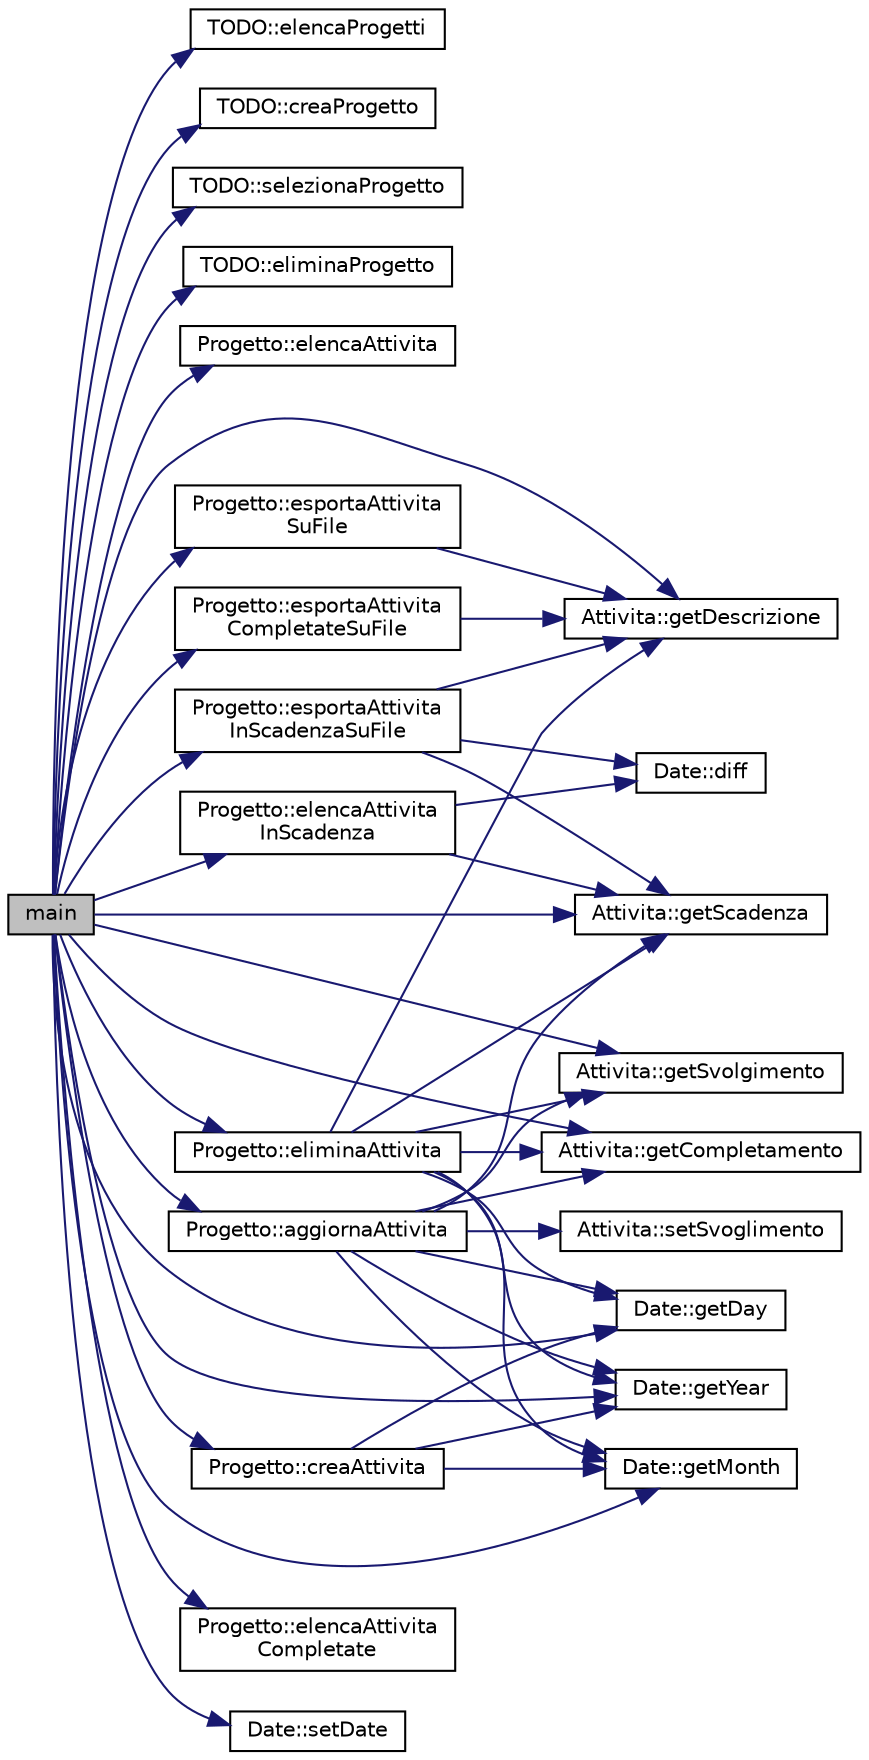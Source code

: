 digraph "main"
{
 // LATEX_PDF_SIZE
  edge [fontname="Helvetica",fontsize="10",labelfontname="Helvetica",labelfontsize="10"];
  node [fontname="Helvetica",fontsize="10",shape=record];
  rankdir="LR";
  Node0 [label="main",height=0.2,width=0.4,color="black", fillcolor="grey75", style="filled", fontcolor="black",tooltip=" "];
  Node0 -> Node1 [color="midnightblue",fontsize="10",style="solid",fontname="Helvetica"];
  Node1 [label="TODO::elencaProgetti",height=0.2,width=0.4,color="black", fillcolor="white", style="filled",URL="$class_t_o_d_o.html#a9252a8f106669d34e8d88392a0948000",tooltip="elenco dei nomi dei progetti"];
  Node0 -> Node2 [color="midnightblue",fontsize="10",style="solid",fontname="Helvetica"];
  Node2 [label="TODO::creaProgetto",height=0.2,width=0.4,color="black", fillcolor="white", style="filled",URL="$class_t_o_d_o.html#acdca59befc3150201ed258284b17191d",tooltip="creazione di un nuovo progetto"];
  Node0 -> Node3 [color="midnightblue",fontsize="10",style="solid",fontname="Helvetica"];
  Node3 [label="TODO::selezionaProgetto",height=0.2,width=0.4,color="black", fillcolor="white", style="filled",URL="$class_t_o_d_o.html#aa06b82e87b28fea12fc4d8730bff6f22",tooltip="selezione di un progetto esistente"];
  Node0 -> Node4 [color="midnightblue",fontsize="10",style="solid",fontname="Helvetica"];
  Node4 [label="TODO::eliminaProgetto",height=0.2,width=0.4,color="black", fillcolor="white", style="filled",URL="$class_t_o_d_o.html#a508a123887f286914f2a0d622c650124",tooltip="eliminazione di un nuovo progetto esistente"];
  Node0 -> Node5 [color="midnightblue",fontsize="10",style="solid",fontname="Helvetica"];
  Node5 [label="Progetto::elencaAttivita",height=0.2,width=0.4,color="black", fillcolor="white", style="filled",URL="$class_progetto.html#a584a5c737881dd832d6b37dfe6ab2650",tooltip="elenco delle attivita' del progetto"];
  Node0 -> Node6 [color="midnightblue",fontsize="10",style="solid",fontname="Helvetica"];
  Node6 [label="Attivita::getDescrizione",height=0.2,width=0.4,color="black", fillcolor="white", style="filled",URL="$class_attivita.html#aa51912a82f36d8beb03ef440bace68c8",tooltip="acquisizione descrizione dell'attivita'"];
  Node0 -> Node7 [color="midnightblue",fontsize="10",style="solid",fontname="Helvetica"];
  Node7 [label="Attivita::getSvolgimento",height=0.2,width=0.4,color="black", fillcolor="white", style="filled",URL="$class_attivita.html#ab79f2298d95b486bc227c6e478067067",tooltip="acquisizione della percentuale di svolgimento dell'attivita'"];
  Node0 -> Node8 [color="midnightblue",fontsize="10",style="solid",fontname="Helvetica"];
  Node8 [label="Attivita::getCompletamento",height=0.2,width=0.4,color="black", fillcolor="white", style="filled",URL="$class_attivita.html#afd7a6884a8498208e10fc709655b053d",tooltip="acquisizione della data di completamento dell'attivita'"];
  Node0 -> Node9 [color="midnightblue",fontsize="10",style="solid",fontname="Helvetica"];
  Node9 [label="Date::getDay",height=0.2,width=0.4,color="black", fillcolor="white", style="filled",URL="$class_date.html#a687c38470834100a545341fa3fd95982",tooltip=" "];
  Node0 -> Node10 [color="midnightblue",fontsize="10",style="solid",fontname="Helvetica"];
  Node10 [label="Date::getMonth",height=0.2,width=0.4,color="black", fillcolor="white", style="filled",URL="$class_date.html#a1007223f5bde9152cf31ab53417a7980",tooltip=" "];
  Node0 -> Node11 [color="midnightblue",fontsize="10",style="solid",fontname="Helvetica"];
  Node11 [label="Date::getYear",height=0.2,width=0.4,color="black", fillcolor="white", style="filled",URL="$class_date.html#acf6357dc69d916489d3065efce18736d",tooltip=" "];
  Node0 -> Node12 [color="midnightblue",fontsize="10",style="solid",fontname="Helvetica"];
  Node12 [label="Attivita::getScadenza",height=0.2,width=0.4,color="black", fillcolor="white", style="filled",URL="$class_attivita.html#a1622c90b07bf0d640e092cb99adb0eff",tooltip="acquisizione della data di scadenza dell'attivita'"];
  Node0 -> Node13 [color="midnightblue",fontsize="10",style="solid",fontname="Helvetica"];
  Node13 [label="Progetto::elencaAttivita\lCompletate",height=0.2,width=0.4,color="black", fillcolor="white", style="filled",URL="$class_progetto.html#af093b53f52148e1dd7fa52f3b9a19813",tooltip="elenco delle attivita' completate del progetto"];
  Node0 -> Node14 [color="midnightblue",fontsize="10",style="solid",fontname="Helvetica"];
  Node14 [label="Date::setDate",height=0.2,width=0.4,color="black", fillcolor="white", style="filled",URL="$class_date.html#a19eb26bdd61f068b5c3841e3a084d549",tooltip=" "];
  Node0 -> Node15 [color="midnightblue",fontsize="10",style="solid",fontname="Helvetica"];
  Node15 [label="Progetto::elencaAttivita\lInScadenza",height=0.2,width=0.4,color="black", fillcolor="white", style="filled",URL="$class_progetto.html#a6bbaa11138cad32b3329fbdc015c61d7",tooltip="elenco delle attivita' in scadenza prima di una specifica data del progetto"];
  Node15 -> Node16 [color="midnightblue",fontsize="10",style="solid",fontname="Helvetica"];
  Node16 [label="Date::diff",height=0.2,width=0.4,color="black", fillcolor="white", style="filled",URL="$class_date.html#acf0a50044c24f962c53ec23adf2a940d",tooltip=" "];
  Node15 -> Node12 [color="midnightblue",fontsize="10",style="solid",fontname="Helvetica"];
  Node0 -> Node17 [color="midnightblue",fontsize="10",style="solid",fontname="Helvetica"];
  Node17 [label="Progetto::esportaAttivita\lSuFile",height=0.2,width=0.4,color="black", fillcolor="white", style="filled",URL="$class_progetto.html#aef3aa2d678b122a83f75258d33869941",tooltip="esportazione delle attivita' del progetto su file"];
  Node17 -> Node6 [color="midnightblue",fontsize="10",style="solid",fontname="Helvetica"];
  Node0 -> Node18 [color="midnightblue",fontsize="10",style="solid",fontname="Helvetica"];
  Node18 [label="Progetto::esportaAttivita\lCompletateSuFile",height=0.2,width=0.4,color="black", fillcolor="white", style="filled",URL="$class_progetto.html#a53ae2546ae592bb4d2d9b2a27ec631f9",tooltip="esportazione delle attivita' COMPLETATE del progetto su file"];
  Node18 -> Node6 [color="midnightblue",fontsize="10",style="solid",fontname="Helvetica"];
  Node0 -> Node19 [color="midnightblue",fontsize="10",style="solid",fontname="Helvetica"];
  Node19 [label="Progetto::esportaAttivita\lInScadenzaSuFile",height=0.2,width=0.4,color="black", fillcolor="white", style="filled",URL="$class_progetto.html#a243a4a9d57f1a66727f3f937fa0450c9",tooltip="esportazione delle attivita' in scadenza prima di una specifica data del progetto su file"];
  Node19 -> Node6 [color="midnightblue",fontsize="10",style="solid",fontname="Helvetica"];
  Node19 -> Node16 [color="midnightblue",fontsize="10",style="solid",fontname="Helvetica"];
  Node19 -> Node12 [color="midnightblue",fontsize="10",style="solid",fontname="Helvetica"];
  Node0 -> Node20 [color="midnightblue",fontsize="10",style="solid",fontname="Helvetica"];
  Node20 [label="Progetto::creaAttivita",height=0.2,width=0.4,color="black", fillcolor="white", style="filled",URL="$class_progetto.html#af483f7ff14bc2181ffcd1346da2af67a",tooltip="aggiunta nuova attivita' al progetto"];
  Node20 -> Node9 [color="midnightblue",fontsize="10",style="solid",fontname="Helvetica"];
  Node20 -> Node10 [color="midnightblue",fontsize="10",style="solid",fontname="Helvetica"];
  Node20 -> Node11 [color="midnightblue",fontsize="10",style="solid",fontname="Helvetica"];
  Node0 -> Node21 [color="midnightblue",fontsize="10",style="solid",fontname="Helvetica"];
  Node21 [label="Progetto::aggiornaAttivita",height=0.2,width=0.4,color="black", fillcolor="white", style="filled",URL="$class_progetto.html#a3cc3536a14e32bd0ca7fe8d7a79e0abe",tooltip="aggiornamento di un'attivita' del progetto"];
  Node21 -> Node22 [color="midnightblue",fontsize="10",style="solid",fontname="Helvetica"];
  Node22 [label="Attivita::setSvoglimento",height=0.2,width=0.4,color="black", fillcolor="white", style="filled",URL="$class_attivita.html#a7797d56d2489979286f945cd0b16dc38",tooltip="impostazione della percentuale di svolgimento dell'attivita'"];
  Node21 -> Node12 [color="midnightblue",fontsize="10",style="solid",fontname="Helvetica"];
  Node21 -> Node9 [color="midnightblue",fontsize="10",style="solid",fontname="Helvetica"];
  Node21 -> Node10 [color="midnightblue",fontsize="10",style="solid",fontname="Helvetica"];
  Node21 -> Node11 [color="midnightblue",fontsize="10",style="solid",fontname="Helvetica"];
  Node21 -> Node7 [color="midnightblue",fontsize="10",style="solid",fontname="Helvetica"];
  Node21 -> Node8 [color="midnightblue",fontsize="10",style="solid",fontname="Helvetica"];
  Node0 -> Node23 [color="midnightblue",fontsize="10",style="solid",fontname="Helvetica"];
  Node23 [label="Progetto::eliminaAttivita",height=0.2,width=0.4,color="black", fillcolor="white", style="filled",URL="$class_progetto.html#a63dc44f265d5c6b94b18b2a2a45d76bf",tooltip="eliminazione di un'attivita' dal progetto"];
  Node23 -> Node6 [color="midnightblue",fontsize="10",style="solid",fontname="Helvetica"];
  Node23 -> Node12 [color="midnightblue",fontsize="10",style="solid",fontname="Helvetica"];
  Node23 -> Node9 [color="midnightblue",fontsize="10",style="solid",fontname="Helvetica"];
  Node23 -> Node10 [color="midnightblue",fontsize="10",style="solid",fontname="Helvetica"];
  Node23 -> Node11 [color="midnightblue",fontsize="10",style="solid",fontname="Helvetica"];
  Node23 -> Node7 [color="midnightblue",fontsize="10",style="solid",fontname="Helvetica"];
  Node23 -> Node8 [color="midnightblue",fontsize="10",style="solid",fontname="Helvetica"];
}
